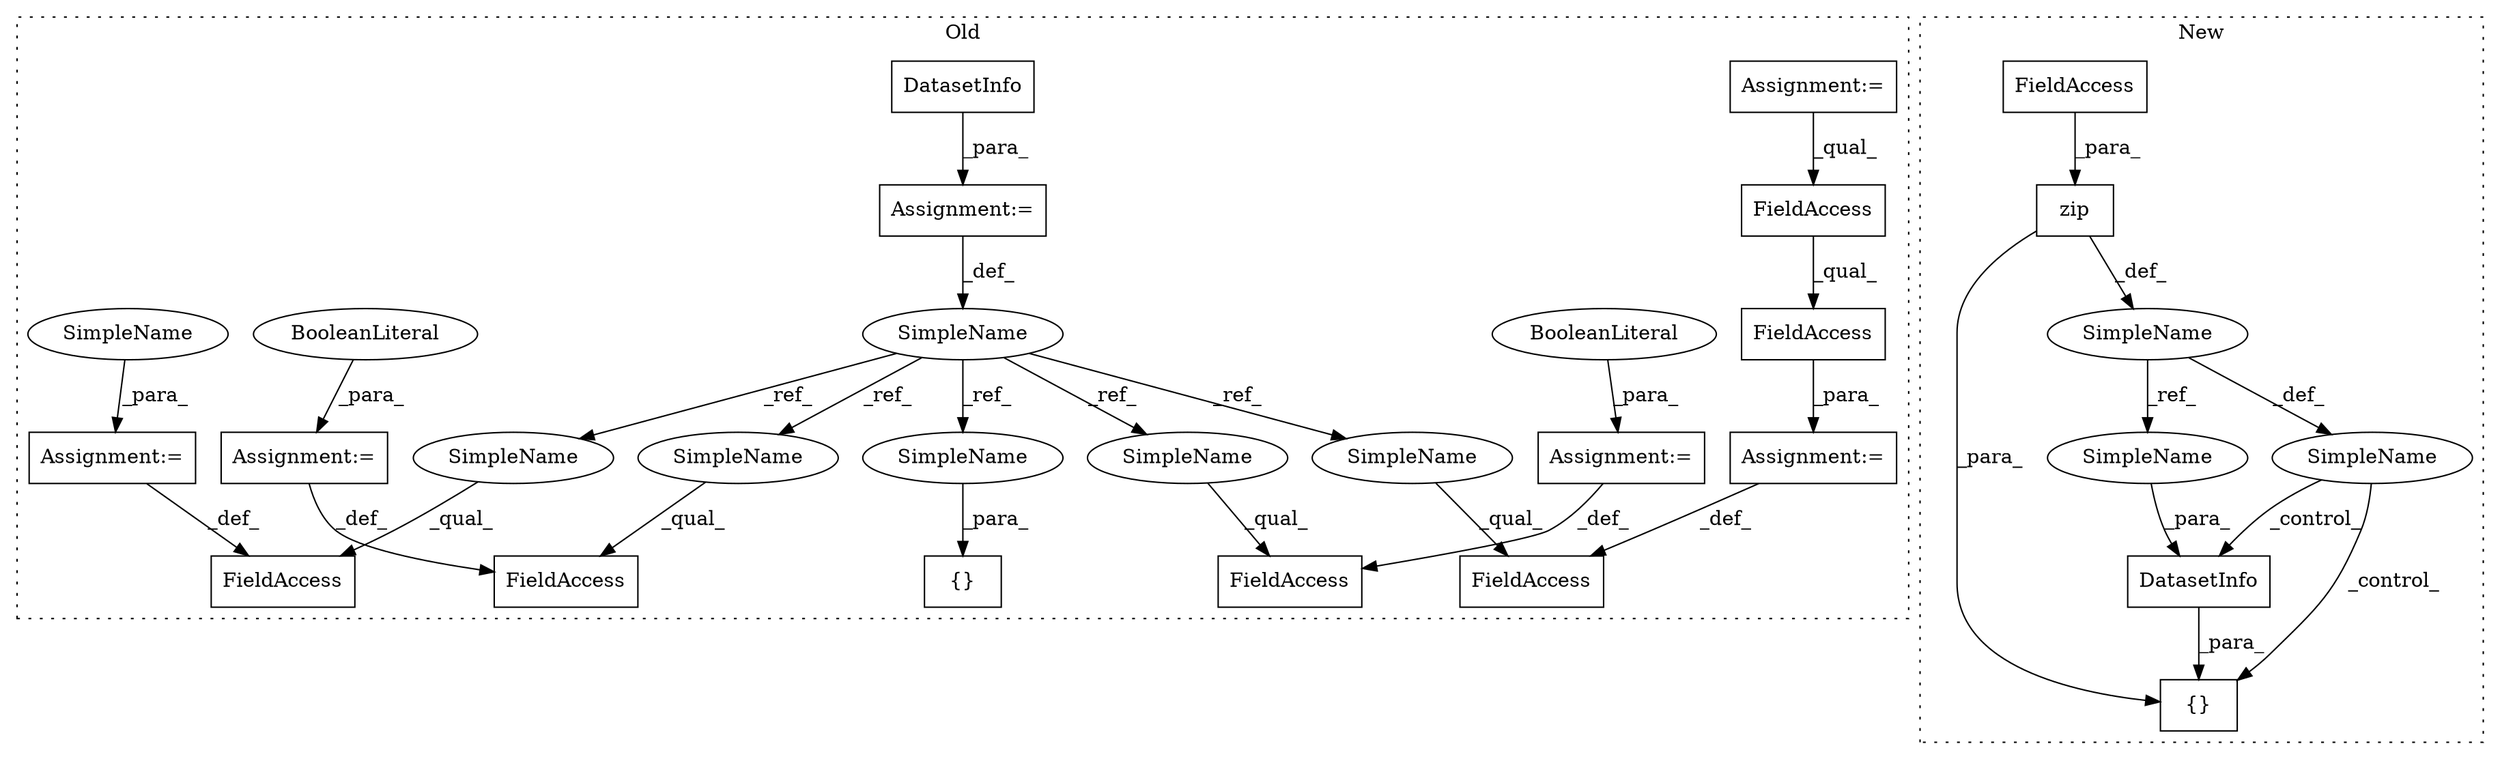 digraph G {
subgraph cluster0 {
1 [label="{}" a="4" s="14830,14835" l="1,1" shape="box"];
4 [label="SimpleName" a="42" s="14614" l="4" shape="ellipse"];
5 [label="FieldAccess" a="22" s="14728" l="17" shape="box"];
6 [label="DatasetInfo" a="32" s="14619" l="13" shape="box"];
7 [label="FieldAccess" a="22" s="14759" l="23" shape="box"];
8 [label="FieldAccess" a="22" s="14640" l="13" shape="box"];
9 [label="Assignment:=" a="7" s="14618" l="1" shape="box"];
10 [label="Assignment:=" a="7" s="14653" l="1" shape="box"];
11 [label="FieldAccess" a="22" s="14654" l="36" shape="box"];
12 [label="FieldAccess" a="22" s="14654" l="20" shape="box"];
13 [label="Assignment:=" a="7" s="14065" l="11" shape="box"];
14 [label="Assignment:=" a="7" s="14745" l="1" shape="box"];
15 [label="BooleanLiteral" a="9" s="14746" l="5" shape="ellipse"];
16 [label="Assignment:=" a="7" s="14782" l="1" shape="box"];
17 [label="BooleanLiteral" a="9" s="14783" l="5" shape="ellipse"];
18 [label="FieldAccess" a="22" s="14698" l="13" shape="box"];
19 [label="Assignment:=" a="7" s="14711" l="1" shape="box"];
24 [label="SimpleName" a="42" s="14712" l="8" shape="ellipse"];
26 [label="SimpleName" a="42" s="14728" l="4" shape="ellipse"];
27 [label="SimpleName" a="42" s="14759" l="4" shape="ellipse"];
28 [label="SimpleName" a="42" s="14640" l="4" shape="ellipse"];
29 [label="SimpleName" a="42" s="14831" l="4" shape="ellipse"];
30 [label="SimpleName" a="42" s="14698" l="4" shape="ellipse"];
label = "Old";
style="dotted";
}
subgraph cluster1 {
2 [label="DatasetInfo" a="32" s="15954,15974" l="12,1" shape="box"];
3 [label="{}" a="4" s="15953,15975" l="1,1" shape="box"];
20 [label="zip" a="32" s="15560,15614" l="4,1" shape="box"];
21 [label="FieldAccess" a="22" s="15585" l="29" shape="box"];
22 [label="SimpleName" a="42" s="15529" l="8" shape="ellipse"];
23 [label="SimpleName" a="42" s="15549" l="8" shape="ellipse"];
25 [label="SimpleName" a="42" s="15966" l="8" shape="ellipse"];
label = "New";
style="dotted";
}
2 -> 3 [label="_para_"];
4 -> 26 [label="_ref_"];
4 -> 28 [label="_ref_"];
4 -> 27 [label="_ref_"];
4 -> 30 [label="_ref_"];
4 -> 29 [label="_ref_"];
6 -> 9 [label="_para_"];
9 -> 4 [label="_def_"];
10 -> 8 [label="_def_"];
11 -> 10 [label="_para_"];
12 -> 11 [label="_qual_"];
13 -> 12 [label="_qual_"];
14 -> 5 [label="_def_"];
15 -> 14 [label="_para_"];
16 -> 7 [label="_def_"];
17 -> 16 [label="_para_"];
19 -> 18 [label="_def_"];
20 -> 22 [label="_def_"];
20 -> 3 [label="_para_"];
21 -> 20 [label="_para_"];
22 -> 25 [label="_ref_"];
22 -> 23 [label="_def_"];
23 -> 3 [label="_control_"];
23 -> 2 [label="_control_"];
24 -> 19 [label="_para_"];
25 -> 2 [label="_para_"];
26 -> 5 [label="_qual_"];
27 -> 7 [label="_qual_"];
28 -> 8 [label="_qual_"];
29 -> 1 [label="_para_"];
30 -> 18 [label="_qual_"];
}